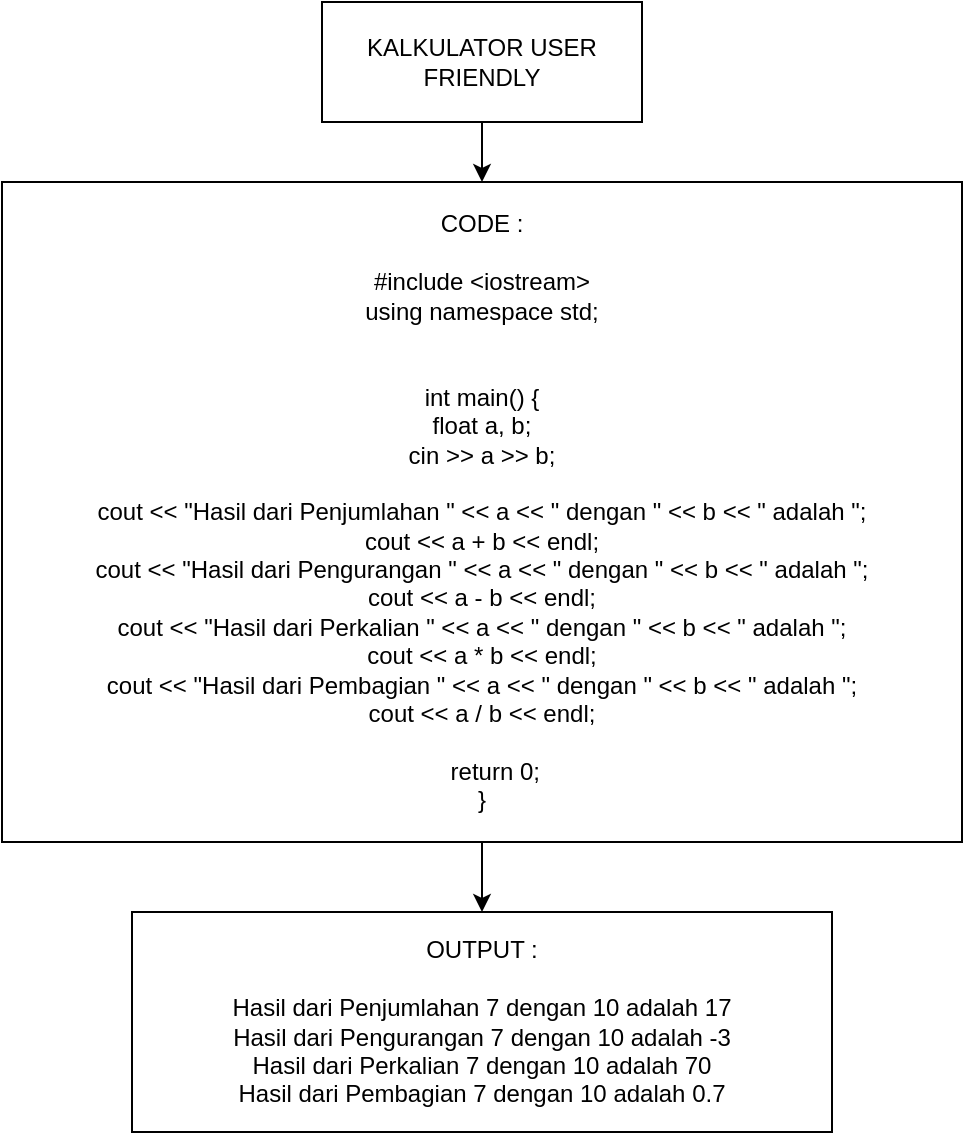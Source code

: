 <mxfile>
    <diagram id="hYxB_7G4r_EKrVfSzLWK" name="Page-1">
        <mxGraphModel dx="1105" dy="604" grid="1" gridSize="10" guides="1" tooltips="1" connect="1" arrows="1" fold="1" page="1" pageScale="1" pageWidth="850" pageHeight="1100" math="0" shadow="0">
            <root>
                <mxCell id="0"/>
                <mxCell id="1" parent="0"/>
                <mxCell id="5" value="" style="edgeStyle=none;html=1;" edge="1" parent="1" source="2" target="4">
                    <mxGeometry relative="1" as="geometry"/>
                </mxCell>
                <mxCell id="2" value="KALKULATOR USER FRIENDLY" style="rounded=0;whiteSpace=wrap;html=1;" vertex="1" parent="1">
                    <mxGeometry x="320" y="40" width="160" height="60" as="geometry"/>
                </mxCell>
                <mxCell id="7" value="" style="edgeStyle=none;html=1;" edge="1" parent="1" source="4" target="6">
                    <mxGeometry relative="1" as="geometry"/>
                </mxCell>
                <mxCell id="4" value="CODE :&lt;br&gt;&lt;br&gt;&lt;div&gt;#include &amp;lt;iostream&amp;gt;&lt;/div&gt;&lt;div&gt;using namespace std;&lt;/div&gt;&lt;div&gt;&lt;br&gt;&lt;/div&gt;&lt;div&gt;&lt;br&gt;&lt;/div&gt;&lt;div&gt;int main() {&lt;/div&gt;&lt;div&gt;float a, b;&lt;/div&gt;&lt;div&gt;cin &amp;gt;&amp;gt; a &amp;gt;&amp;gt; b;&lt;/div&gt;&lt;div&gt;&lt;br&gt;&lt;/div&gt;&lt;div&gt;cout &amp;lt;&amp;lt; &quot;Hasil dari Penjumlahan &quot; &amp;lt;&amp;lt; a &amp;lt;&amp;lt; &quot; dengan &quot; &amp;lt;&amp;lt; b &amp;lt;&amp;lt; &quot; adalah &quot;;&lt;/div&gt;&lt;div&gt;cout &amp;lt;&amp;lt; a + b &amp;lt;&amp;lt; endl;&lt;/div&gt;&lt;div&gt;cout &amp;lt;&amp;lt; &quot;Hasil dari Pengurangan &quot; &amp;lt;&amp;lt; a &amp;lt;&amp;lt; &quot; dengan &quot; &amp;lt;&amp;lt; b &amp;lt;&amp;lt; &quot; adalah &quot;;&lt;/div&gt;&lt;div&gt;cout &amp;lt;&amp;lt; a - b &amp;lt;&amp;lt; endl;&lt;/div&gt;&lt;div&gt;cout &amp;lt;&amp;lt; &quot;Hasil dari Perkalian &quot; &amp;lt;&amp;lt; a &amp;lt;&amp;lt; &quot; dengan &quot; &amp;lt;&amp;lt; b &amp;lt;&amp;lt; &quot; adalah &quot;;&lt;/div&gt;&lt;div&gt;cout &amp;lt;&amp;lt; a * b &amp;lt;&amp;lt; endl;&lt;/div&gt;&lt;div&gt;cout &amp;lt;&amp;lt; &quot;Hasil dari Pembagian &quot; &amp;lt;&amp;lt; a &amp;lt;&amp;lt; &quot; dengan &quot; &amp;lt;&amp;lt; b &amp;lt;&amp;lt; &quot; adalah &quot;;&lt;/div&gt;&lt;div&gt;cout &amp;lt;&amp;lt; a / b &amp;lt;&amp;lt; endl;&lt;/div&gt;&lt;div&gt;&amp;nbsp; &amp;nbsp;&amp;nbsp;&lt;/div&gt;&lt;div&gt;&amp;nbsp; &amp;nbsp; return 0;&lt;/div&gt;&lt;div&gt;}&lt;/div&gt;" style="rounded=0;whiteSpace=wrap;html=1;" vertex="1" parent="1">
                    <mxGeometry x="160" y="130" width="480" height="330" as="geometry"/>
                </mxCell>
                <mxCell id="6" value="OUTPUT :&lt;br&gt;&lt;br&gt;&lt;div&gt;Hasil dari Penjumlahan 7 dengan 10 adalah 17&lt;/div&gt;&lt;div&gt;Hasil dari Pengurangan 7 dengan 10 adalah -3&lt;/div&gt;&lt;div&gt;Hasil dari Perkalian 7 dengan 10 adalah 70&lt;/div&gt;&lt;div&gt;Hasil dari Pembagian 7 dengan 10 adalah 0.7&lt;/div&gt;" style="rounded=0;whiteSpace=wrap;html=1;" vertex="1" parent="1">
                    <mxGeometry x="225" y="495" width="350" height="110" as="geometry"/>
                </mxCell>
            </root>
        </mxGraphModel>
    </diagram>
</mxfile>